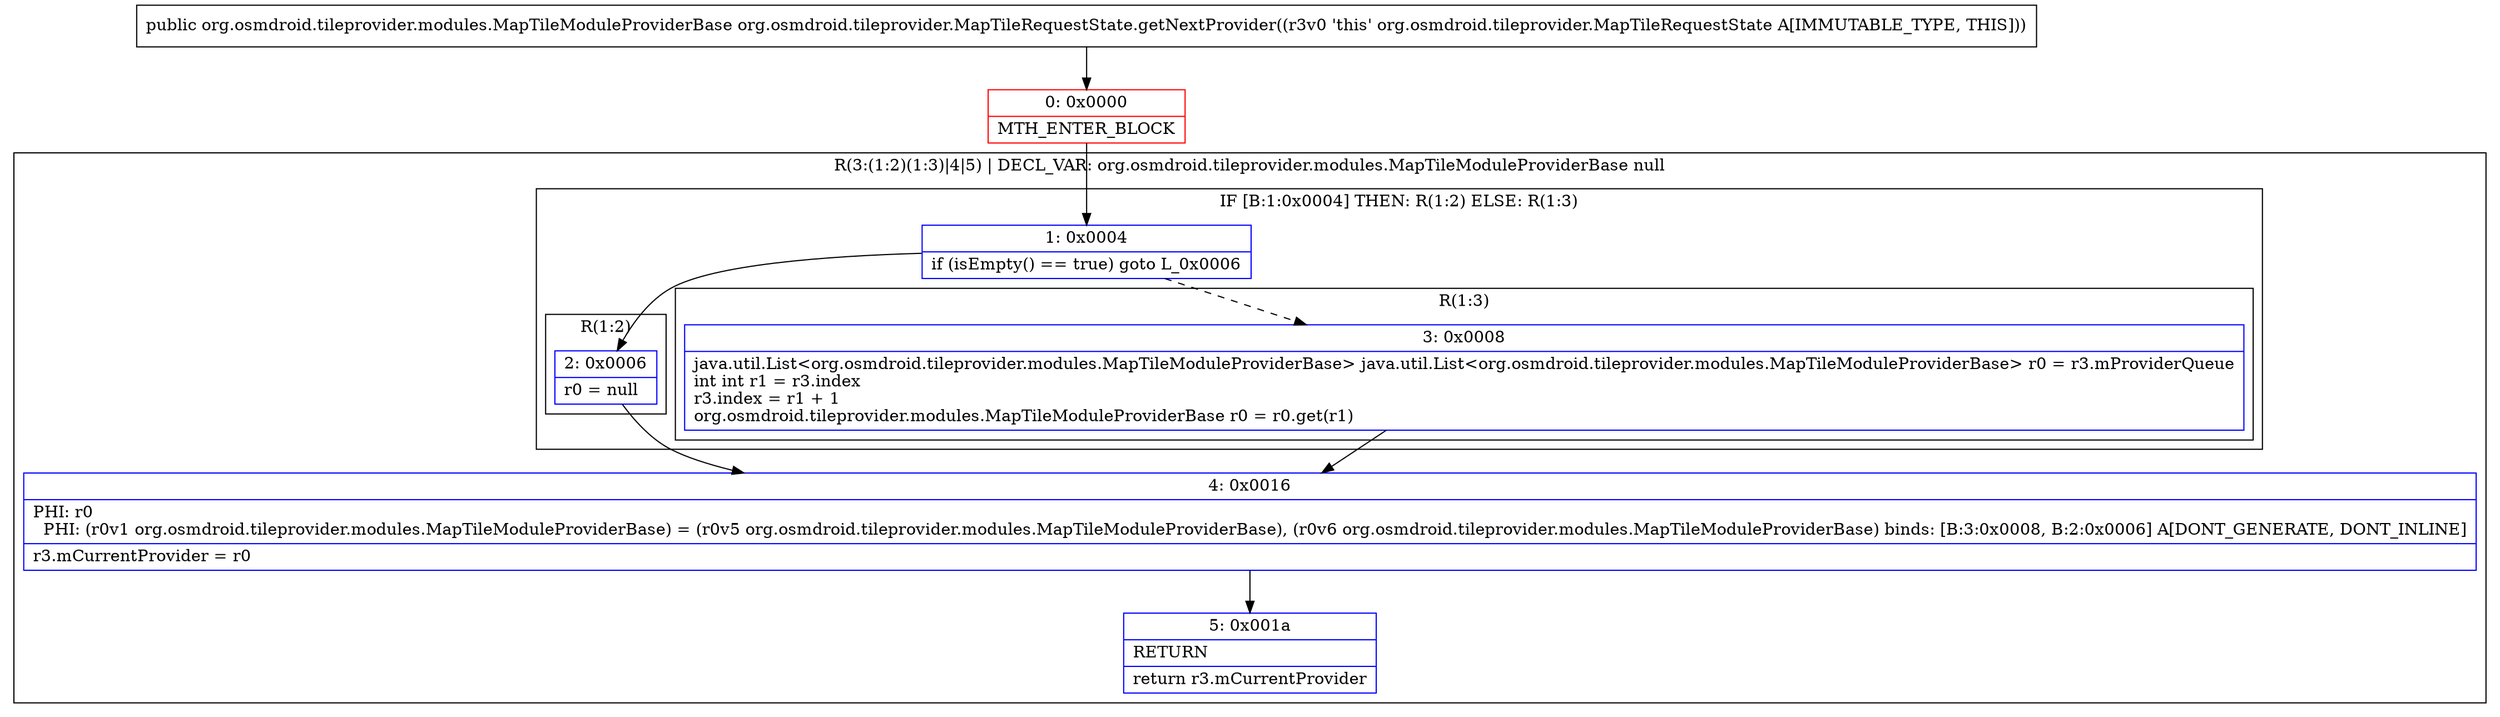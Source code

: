 digraph "CFG fororg.osmdroid.tileprovider.MapTileRequestState.getNextProvider()Lorg\/osmdroid\/tileprovider\/modules\/MapTileModuleProviderBase;" {
subgraph cluster_Region_1611312036 {
label = "R(3:(1:2)(1:3)|4|5) | DECL_VAR: org.osmdroid.tileprovider.modules.MapTileModuleProviderBase null\l";
node [shape=record,color=blue];
subgraph cluster_IfRegion_222930156 {
label = "IF [B:1:0x0004] THEN: R(1:2) ELSE: R(1:3)";
node [shape=record,color=blue];
Node_1 [shape=record,label="{1\:\ 0x0004|if (isEmpty() == true) goto L_0x0006\l}"];
subgraph cluster_Region_1261443357 {
label = "R(1:2)";
node [shape=record,color=blue];
Node_2 [shape=record,label="{2\:\ 0x0006|r0 = null\l}"];
}
subgraph cluster_Region_183282472 {
label = "R(1:3)";
node [shape=record,color=blue];
Node_3 [shape=record,label="{3\:\ 0x0008|java.util.List\<org.osmdroid.tileprovider.modules.MapTileModuleProviderBase\> java.util.List\<org.osmdroid.tileprovider.modules.MapTileModuleProviderBase\> r0 = r3.mProviderQueue\lint int r1 = r3.index\lr3.index = r1 + 1\lorg.osmdroid.tileprovider.modules.MapTileModuleProviderBase r0 = r0.get(r1)\l}"];
}
}
Node_4 [shape=record,label="{4\:\ 0x0016|PHI: r0 \l  PHI: (r0v1 org.osmdroid.tileprovider.modules.MapTileModuleProviderBase) = (r0v5 org.osmdroid.tileprovider.modules.MapTileModuleProviderBase), (r0v6 org.osmdroid.tileprovider.modules.MapTileModuleProviderBase) binds: [B:3:0x0008, B:2:0x0006] A[DONT_GENERATE, DONT_INLINE]\l|r3.mCurrentProvider = r0\l}"];
Node_5 [shape=record,label="{5\:\ 0x001a|RETURN\l|return r3.mCurrentProvider\l}"];
}
Node_0 [shape=record,color=red,label="{0\:\ 0x0000|MTH_ENTER_BLOCK\l}"];
MethodNode[shape=record,label="{public org.osmdroid.tileprovider.modules.MapTileModuleProviderBase org.osmdroid.tileprovider.MapTileRequestState.getNextProvider((r3v0 'this' org.osmdroid.tileprovider.MapTileRequestState A[IMMUTABLE_TYPE, THIS])) }"];
MethodNode -> Node_0;
Node_1 -> Node_2;
Node_1 -> Node_3[style=dashed];
Node_2 -> Node_4;
Node_3 -> Node_4;
Node_4 -> Node_5;
Node_0 -> Node_1;
}

